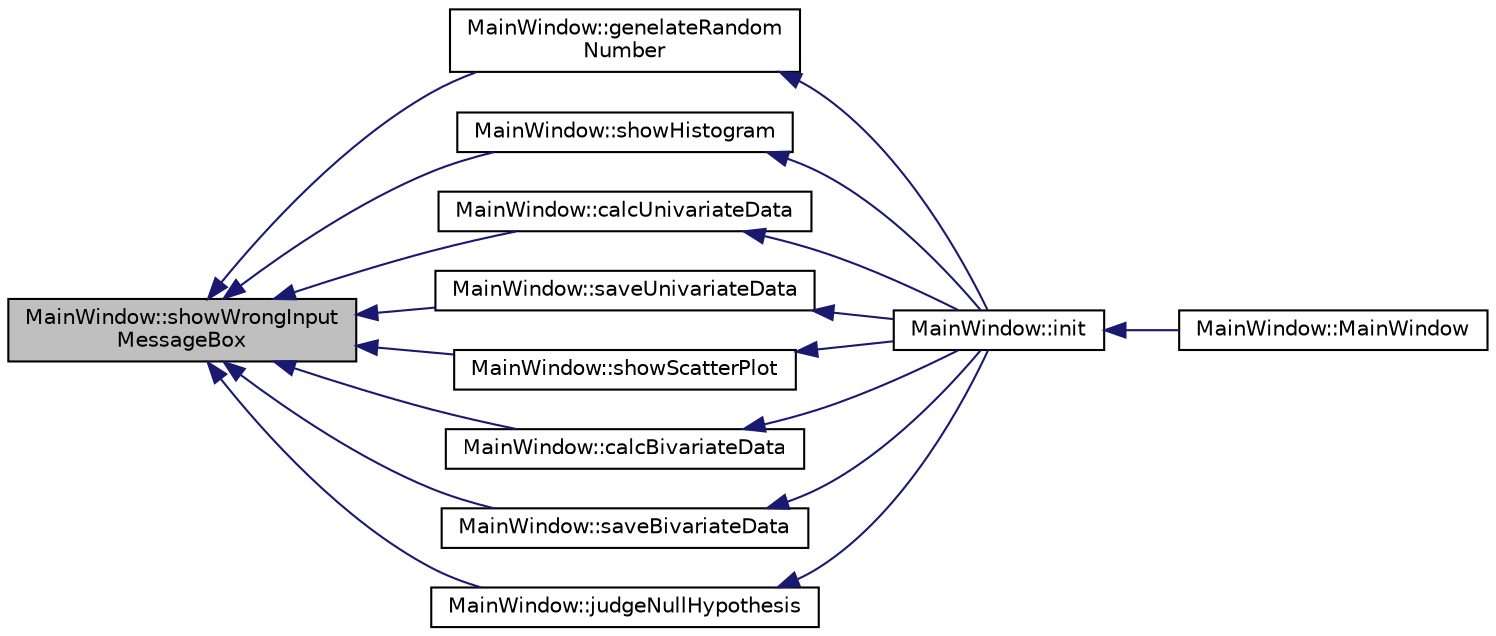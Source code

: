 digraph "MainWindow::showWrongInputMessageBox"
{
  bgcolor="transparent";
  edge [fontname="Helvetica",fontsize="10",labelfontname="Helvetica",labelfontsize="10"];
  node [fontname="Helvetica",fontsize="10",shape=record];
  rankdir="LR";
  Node201 [label="MainWindow::showWrongInput\lMessageBox",height=0.2,width=0.4,color="black", fillcolor="grey75", style="filled", fontcolor="black"];
  Node201 -> Node202 [dir="back",color="midnightblue",fontsize="10",style="solid",fontname="Helvetica"];
  Node202 [label="MainWindow::genelateRandom\lNumber",height=0.2,width=0.4,color="black",URL="$class_main_window.html#a02558647ad7d371d5499604f2786e745",tooltip="난수를 생성하고 결과를 업데이트합니다. "];
  Node202 -> Node203 [dir="back",color="midnightblue",fontsize="10",style="solid",fontname="Helvetica"];
  Node203 [label="MainWindow::init",height=0.2,width=0.4,color="black",URL="$class_main_window.html#a671e7e5b0a3a7a3fb1cf44c5c8377952",tooltip="사전에 ui컴포넌트의 이벤트와 기초통계량 테이블뷰를 설정합니다. "];
  Node203 -> Node204 [dir="back",color="midnightblue",fontsize="10",style="solid",fontname="Helvetica"];
  Node204 [label="MainWindow::MainWindow",height=0.2,width=0.4,color="black",URL="$class_main_window.html#a8b244be8b7b7db1b08de2a2acb9409db"];
  Node201 -> Node205 [dir="back",color="midnightblue",fontsize="10",style="solid",fontname="Helvetica"];
  Node205 [label="MainWindow::showHistogram",height=0.2,width=0.4,color="black",URL="$class_main_window.html#a78cd940947897776c278f047ea058fbd",tooltip="기초통계량-일변량 데이터셋을 히스토그램으로 보여줍니다. "];
  Node205 -> Node203 [dir="back",color="midnightblue",fontsize="10",style="solid",fontname="Helvetica"];
  Node201 -> Node206 [dir="back",color="midnightblue",fontsize="10",style="solid",fontname="Helvetica"];
  Node206 [label="MainWindow::calcUnivariateData",height=0.2,width=0.4,color="black",URL="$class_main_window.html#a755585c287dfb4d5d249617aa078b735",tooltip="기초통계량-일변량을 계산하고 결과를 업데이트합니다. "];
  Node206 -> Node203 [dir="back",color="midnightblue",fontsize="10",style="solid",fontname="Helvetica"];
  Node201 -> Node207 [dir="back",color="midnightblue",fontsize="10",style="solid",fontname="Helvetica"];
  Node207 [label="MainWindow::saveUnivariateData",height=0.2,width=0.4,color="black",URL="$class_main_window.html#a3eb5d172add89e4119d886a02a9c50e0",tooltip="기초통계량-일변량 데이터와 계산 결과를 파일로 저장합니다. "];
  Node207 -> Node203 [dir="back",color="midnightblue",fontsize="10",style="solid",fontname="Helvetica"];
  Node201 -> Node208 [dir="back",color="midnightblue",fontsize="10",style="solid",fontname="Helvetica"];
  Node208 [label="MainWindow::showScatterPlot",height=0.2,width=0.4,color="black",URL="$class_main_window.html#a6a9f28aa107072bf6869c8b48f197fb8",tooltip="기초통계량-이변량 데이터셋을 산점도로 보여줍니다. "];
  Node208 -> Node203 [dir="back",color="midnightblue",fontsize="10",style="solid",fontname="Helvetica"];
  Node201 -> Node209 [dir="back",color="midnightblue",fontsize="10",style="solid",fontname="Helvetica"];
  Node209 [label="MainWindow::calcBivariateData",height=0.2,width=0.4,color="black",URL="$class_main_window.html#a3a7cfb0accf715e5f845ec4117c12222",tooltip="기초통계량-이변량을 계산하고 결과를 업데이트합니다. "];
  Node209 -> Node203 [dir="back",color="midnightblue",fontsize="10",style="solid",fontname="Helvetica"];
  Node201 -> Node210 [dir="back",color="midnightblue",fontsize="10",style="solid",fontname="Helvetica"];
  Node210 [label="MainWindow::saveBivariateData",height=0.2,width=0.4,color="black",URL="$class_main_window.html#a95d7d5e12845353bf0c4ab810e962187",tooltip="기초통계량-이변량 데이터와 계산 결과를 파일로 저장합니다. "];
  Node210 -> Node203 [dir="back",color="midnightblue",fontsize="10",style="solid",fontname="Helvetica"];
  Node201 -> Node211 [dir="back",color="midnightblue",fontsize="10",style="solid",fontname="Helvetica"];
  Node211 [label="MainWindow::judgeNullHypothesis",height=0.2,width=0.4,color="black",URL="$class_main_window.html#ae57d21022fe4aa3bfe86434d129a78f1",tooltip="가설검증을 실행합니다. "];
  Node211 -> Node203 [dir="back",color="midnightblue",fontsize="10",style="solid",fontname="Helvetica"];
}
